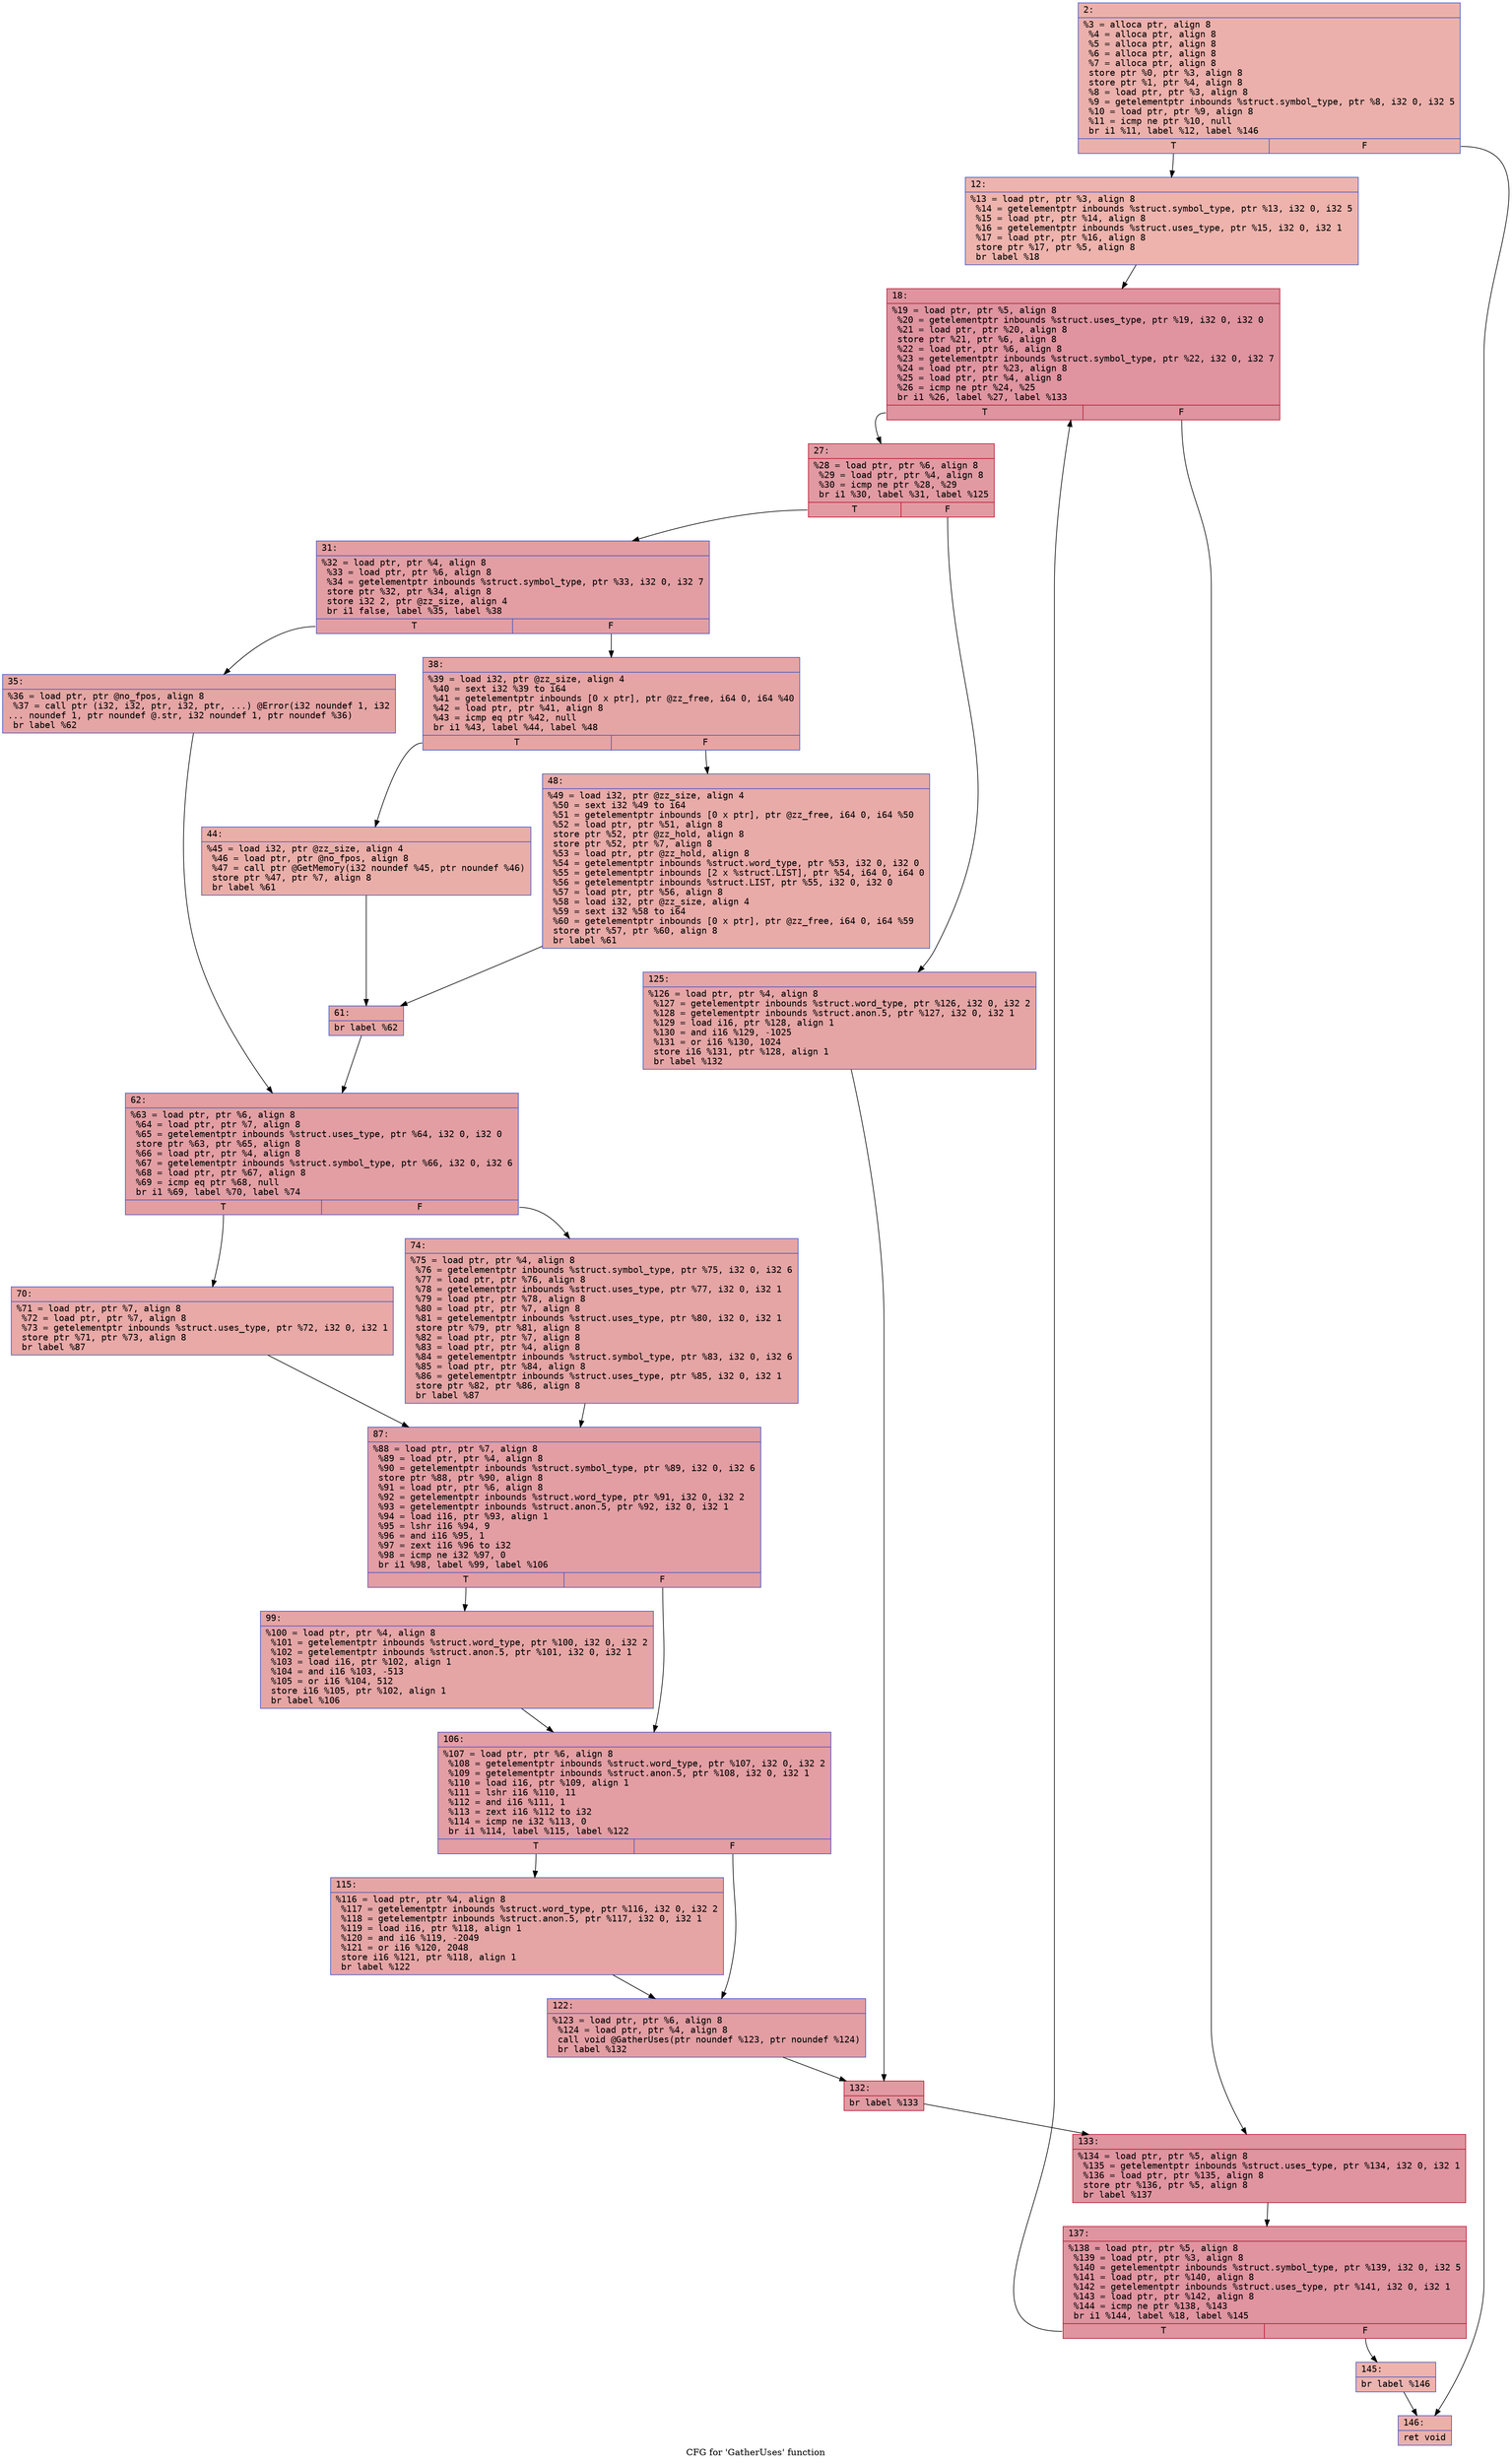 digraph "CFG for 'GatherUses' function" {
	label="CFG for 'GatherUses' function";

	Node0x6000002ce120 [shape=record,color="#3d50c3ff", style=filled, fillcolor="#d24b4070" fontname="Courier",label="{2:\l|  %3 = alloca ptr, align 8\l  %4 = alloca ptr, align 8\l  %5 = alloca ptr, align 8\l  %6 = alloca ptr, align 8\l  %7 = alloca ptr, align 8\l  store ptr %0, ptr %3, align 8\l  store ptr %1, ptr %4, align 8\l  %8 = load ptr, ptr %3, align 8\l  %9 = getelementptr inbounds %struct.symbol_type, ptr %8, i32 0, i32 5\l  %10 = load ptr, ptr %9, align 8\l  %11 = icmp ne ptr %10, null\l  br i1 %11, label %12, label %146\l|{<s0>T|<s1>F}}"];
	Node0x6000002ce120:s0 -> Node0x6000002ce170[tooltip="2 -> 12\nProbability 62.50%" ];
	Node0x6000002ce120:s1 -> Node0x6000002ce850[tooltip="2 -> 146\nProbability 37.50%" ];
	Node0x6000002ce170 [shape=record,color="#3d50c3ff", style=filled, fillcolor="#d6524470" fontname="Courier",label="{12:\l|  %13 = load ptr, ptr %3, align 8\l  %14 = getelementptr inbounds %struct.symbol_type, ptr %13, i32 0, i32 5\l  %15 = load ptr, ptr %14, align 8\l  %16 = getelementptr inbounds %struct.uses_type, ptr %15, i32 0, i32 1\l  %17 = load ptr, ptr %16, align 8\l  store ptr %17, ptr %5, align 8\l  br label %18\l}"];
	Node0x6000002ce170 -> Node0x6000002ce1c0[tooltip="12 -> 18\nProbability 100.00%" ];
	Node0x6000002ce1c0 [shape=record,color="#b70d28ff", style=filled, fillcolor="#b70d2870" fontname="Courier",label="{18:\l|  %19 = load ptr, ptr %5, align 8\l  %20 = getelementptr inbounds %struct.uses_type, ptr %19, i32 0, i32 0\l  %21 = load ptr, ptr %20, align 8\l  store ptr %21, ptr %6, align 8\l  %22 = load ptr, ptr %6, align 8\l  %23 = getelementptr inbounds %struct.symbol_type, ptr %22, i32 0, i32 7\l  %24 = load ptr, ptr %23, align 8\l  %25 = load ptr, ptr %4, align 8\l  %26 = icmp ne ptr %24, %25\l  br i1 %26, label %27, label %133\l|{<s0>T|<s1>F}}"];
	Node0x6000002ce1c0:s0 -> Node0x6000002ce210[tooltip="18 -> 27\nProbability 62.50%" ];
	Node0x6000002ce1c0:s1 -> Node0x6000002ce760[tooltip="18 -> 133\nProbability 37.50%" ];
	Node0x6000002ce210 [shape=record,color="#b70d28ff", style=filled, fillcolor="#bb1b2c70" fontname="Courier",label="{27:\l|  %28 = load ptr, ptr %6, align 8\l  %29 = load ptr, ptr %4, align 8\l  %30 = icmp ne ptr %28, %29\l  br i1 %30, label %31, label %125\l|{<s0>T|<s1>F}}"];
	Node0x6000002ce210:s0 -> Node0x6000002ce260[tooltip="27 -> 31\nProbability 62.50%" ];
	Node0x6000002ce210:s1 -> Node0x6000002ce6c0[tooltip="27 -> 125\nProbability 37.50%" ];
	Node0x6000002ce260 [shape=record,color="#3d50c3ff", style=filled, fillcolor="#be242e70" fontname="Courier",label="{31:\l|  %32 = load ptr, ptr %4, align 8\l  %33 = load ptr, ptr %6, align 8\l  %34 = getelementptr inbounds %struct.symbol_type, ptr %33, i32 0, i32 7\l  store ptr %32, ptr %34, align 8\l  store i32 2, ptr @zz_size, align 4\l  br i1 false, label %35, label %38\l|{<s0>T|<s1>F}}"];
	Node0x6000002ce260:s0 -> Node0x6000002ce2b0[tooltip="31 -> 35\nProbability 50.00%" ];
	Node0x6000002ce260:s1 -> Node0x6000002ce300[tooltip="31 -> 38\nProbability 50.00%" ];
	Node0x6000002ce2b0 [shape=record,color="#3d50c3ff", style=filled, fillcolor="#c5333470" fontname="Courier",label="{35:\l|  %36 = load ptr, ptr @no_fpos, align 8\l  %37 = call ptr (i32, i32, ptr, i32, ptr, ...) @Error(i32 noundef 1, i32\l... noundef 1, ptr noundef @.str, i32 noundef 1, ptr noundef %36)\l  br label %62\l}"];
	Node0x6000002ce2b0 -> Node0x6000002ce440[tooltip="35 -> 62\nProbability 100.00%" ];
	Node0x6000002ce300 [shape=record,color="#3d50c3ff", style=filled, fillcolor="#c5333470" fontname="Courier",label="{38:\l|  %39 = load i32, ptr @zz_size, align 4\l  %40 = sext i32 %39 to i64\l  %41 = getelementptr inbounds [0 x ptr], ptr @zz_free, i64 0, i64 %40\l  %42 = load ptr, ptr %41, align 8\l  %43 = icmp eq ptr %42, null\l  br i1 %43, label %44, label %48\l|{<s0>T|<s1>F}}"];
	Node0x6000002ce300:s0 -> Node0x6000002ce350[tooltip="38 -> 44\nProbability 37.50%" ];
	Node0x6000002ce300:s1 -> Node0x6000002ce3a0[tooltip="38 -> 48\nProbability 62.50%" ];
	Node0x6000002ce350 [shape=record,color="#3d50c3ff", style=filled, fillcolor="#d0473d70" fontname="Courier",label="{44:\l|  %45 = load i32, ptr @zz_size, align 4\l  %46 = load ptr, ptr @no_fpos, align 8\l  %47 = call ptr @GetMemory(i32 noundef %45, ptr noundef %46)\l  store ptr %47, ptr %7, align 8\l  br label %61\l}"];
	Node0x6000002ce350 -> Node0x6000002ce3f0[tooltip="44 -> 61\nProbability 100.00%" ];
	Node0x6000002ce3a0 [shape=record,color="#3d50c3ff", style=filled, fillcolor="#cc403a70" fontname="Courier",label="{48:\l|  %49 = load i32, ptr @zz_size, align 4\l  %50 = sext i32 %49 to i64\l  %51 = getelementptr inbounds [0 x ptr], ptr @zz_free, i64 0, i64 %50\l  %52 = load ptr, ptr %51, align 8\l  store ptr %52, ptr @zz_hold, align 8\l  store ptr %52, ptr %7, align 8\l  %53 = load ptr, ptr @zz_hold, align 8\l  %54 = getelementptr inbounds %struct.word_type, ptr %53, i32 0, i32 0\l  %55 = getelementptr inbounds [2 x %struct.LIST], ptr %54, i64 0, i64 0\l  %56 = getelementptr inbounds %struct.LIST, ptr %55, i32 0, i32 0\l  %57 = load ptr, ptr %56, align 8\l  %58 = load i32, ptr @zz_size, align 4\l  %59 = sext i32 %58 to i64\l  %60 = getelementptr inbounds [0 x ptr], ptr @zz_free, i64 0, i64 %59\l  store ptr %57, ptr %60, align 8\l  br label %61\l}"];
	Node0x6000002ce3a0 -> Node0x6000002ce3f0[tooltip="48 -> 61\nProbability 100.00%" ];
	Node0x6000002ce3f0 [shape=record,color="#3d50c3ff", style=filled, fillcolor="#c5333470" fontname="Courier",label="{61:\l|  br label %62\l}"];
	Node0x6000002ce3f0 -> Node0x6000002ce440[tooltip="61 -> 62\nProbability 100.00%" ];
	Node0x6000002ce440 [shape=record,color="#3d50c3ff", style=filled, fillcolor="#be242e70" fontname="Courier",label="{62:\l|  %63 = load ptr, ptr %6, align 8\l  %64 = load ptr, ptr %7, align 8\l  %65 = getelementptr inbounds %struct.uses_type, ptr %64, i32 0, i32 0\l  store ptr %63, ptr %65, align 8\l  %66 = load ptr, ptr %4, align 8\l  %67 = getelementptr inbounds %struct.symbol_type, ptr %66, i32 0, i32 6\l  %68 = load ptr, ptr %67, align 8\l  %69 = icmp eq ptr %68, null\l  br i1 %69, label %70, label %74\l|{<s0>T|<s1>F}}"];
	Node0x6000002ce440:s0 -> Node0x6000002ce490[tooltip="62 -> 70\nProbability 37.50%" ];
	Node0x6000002ce440:s1 -> Node0x6000002ce4e0[tooltip="62 -> 74\nProbability 62.50%" ];
	Node0x6000002ce490 [shape=record,color="#3d50c3ff", style=filled, fillcolor="#ca3b3770" fontname="Courier",label="{70:\l|  %71 = load ptr, ptr %7, align 8\l  %72 = load ptr, ptr %7, align 8\l  %73 = getelementptr inbounds %struct.uses_type, ptr %72, i32 0, i32 1\l  store ptr %71, ptr %73, align 8\l  br label %87\l}"];
	Node0x6000002ce490 -> Node0x6000002ce530[tooltip="70 -> 87\nProbability 100.00%" ];
	Node0x6000002ce4e0 [shape=record,color="#3d50c3ff", style=filled, fillcolor="#c5333470" fontname="Courier",label="{74:\l|  %75 = load ptr, ptr %4, align 8\l  %76 = getelementptr inbounds %struct.symbol_type, ptr %75, i32 0, i32 6\l  %77 = load ptr, ptr %76, align 8\l  %78 = getelementptr inbounds %struct.uses_type, ptr %77, i32 0, i32 1\l  %79 = load ptr, ptr %78, align 8\l  %80 = load ptr, ptr %7, align 8\l  %81 = getelementptr inbounds %struct.uses_type, ptr %80, i32 0, i32 1\l  store ptr %79, ptr %81, align 8\l  %82 = load ptr, ptr %7, align 8\l  %83 = load ptr, ptr %4, align 8\l  %84 = getelementptr inbounds %struct.symbol_type, ptr %83, i32 0, i32 6\l  %85 = load ptr, ptr %84, align 8\l  %86 = getelementptr inbounds %struct.uses_type, ptr %85, i32 0, i32 1\l  store ptr %82, ptr %86, align 8\l  br label %87\l}"];
	Node0x6000002ce4e0 -> Node0x6000002ce530[tooltip="74 -> 87\nProbability 100.00%" ];
	Node0x6000002ce530 [shape=record,color="#3d50c3ff", style=filled, fillcolor="#be242e70" fontname="Courier",label="{87:\l|  %88 = load ptr, ptr %7, align 8\l  %89 = load ptr, ptr %4, align 8\l  %90 = getelementptr inbounds %struct.symbol_type, ptr %89, i32 0, i32 6\l  store ptr %88, ptr %90, align 8\l  %91 = load ptr, ptr %6, align 8\l  %92 = getelementptr inbounds %struct.word_type, ptr %91, i32 0, i32 2\l  %93 = getelementptr inbounds %struct.anon.5, ptr %92, i32 0, i32 1\l  %94 = load i16, ptr %93, align 1\l  %95 = lshr i16 %94, 9\l  %96 = and i16 %95, 1\l  %97 = zext i16 %96 to i32\l  %98 = icmp ne i32 %97, 0\l  br i1 %98, label %99, label %106\l|{<s0>T|<s1>F}}"];
	Node0x6000002ce530:s0 -> Node0x6000002ce580[tooltip="87 -> 99\nProbability 62.50%" ];
	Node0x6000002ce530:s1 -> Node0x6000002ce5d0[tooltip="87 -> 106\nProbability 37.50%" ];
	Node0x6000002ce580 [shape=record,color="#3d50c3ff", style=filled, fillcolor="#c5333470" fontname="Courier",label="{99:\l|  %100 = load ptr, ptr %4, align 8\l  %101 = getelementptr inbounds %struct.word_type, ptr %100, i32 0, i32 2\l  %102 = getelementptr inbounds %struct.anon.5, ptr %101, i32 0, i32 1\l  %103 = load i16, ptr %102, align 1\l  %104 = and i16 %103, -513\l  %105 = or i16 %104, 512\l  store i16 %105, ptr %102, align 1\l  br label %106\l}"];
	Node0x6000002ce580 -> Node0x6000002ce5d0[tooltip="99 -> 106\nProbability 100.00%" ];
	Node0x6000002ce5d0 [shape=record,color="#3d50c3ff", style=filled, fillcolor="#be242e70" fontname="Courier",label="{106:\l|  %107 = load ptr, ptr %6, align 8\l  %108 = getelementptr inbounds %struct.word_type, ptr %107, i32 0, i32 2\l  %109 = getelementptr inbounds %struct.anon.5, ptr %108, i32 0, i32 1\l  %110 = load i16, ptr %109, align 1\l  %111 = lshr i16 %110, 11\l  %112 = and i16 %111, 1\l  %113 = zext i16 %112 to i32\l  %114 = icmp ne i32 %113, 0\l  br i1 %114, label %115, label %122\l|{<s0>T|<s1>F}}"];
	Node0x6000002ce5d0:s0 -> Node0x6000002ce620[tooltip="106 -> 115\nProbability 62.50%" ];
	Node0x6000002ce5d0:s1 -> Node0x6000002ce670[tooltip="106 -> 122\nProbability 37.50%" ];
	Node0x6000002ce620 [shape=record,color="#3d50c3ff", style=filled, fillcolor="#c5333470" fontname="Courier",label="{115:\l|  %116 = load ptr, ptr %4, align 8\l  %117 = getelementptr inbounds %struct.word_type, ptr %116, i32 0, i32 2\l  %118 = getelementptr inbounds %struct.anon.5, ptr %117, i32 0, i32 1\l  %119 = load i16, ptr %118, align 1\l  %120 = and i16 %119, -2049\l  %121 = or i16 %120, 2048\l  store i16 %121, ptr %118, align 1\l  br label %122\l}"];
	Node0x6000002ce620 -> Node0x6000002ce670[tooltip="115 -> 122\nProbability 100.00%" ];
	Node0x6000002ce670 [shape=record,color="#3d50c3ff", style=filled, fillcolor="#be242e70" fontname="Courier",label="{122:\l|  %123 = load ptr, ptr %6, align 8\l  %124 = load ptr, ptr %4, align 8\l  call void @GatherUses(ptr noundef %123, ptr noundef %124)\l  br label %132\l}"];
	Node0x6000002ce670 -> Node0x6000002ce710[tooltip="122 -> 132\nProbability 100.00%" ];
	Node0x6000002ce6c0 [shape=record,color="#3d50c3ff", style=filled, fillcolor="#c5333470" fontname="Courier",label="{125:\l|  %126 = load ptr, ptr %4, align 8\l  %127 = getelementptr inbounds %struct.word_type, ptr %126, i32 0, i32 2\l  %128 = getelementptr inbounds %struct.anon.5, ptr %127, i32 0, i32 1\l  %129 = load i16, ptr %128, align 1\l  %130 = and i16 %129, -1025\l  %131 = or i16 %130, 1024\l  store i16 %131, ptr %128, align 1\l  br label %132\l}"];
	Node0x6000002ce6c0 -> Node0x6000002ce710[tooltip="125 -> 132\nProbability 100.00%" ];
	Node0x6000002ce710 [shape=record,color="#b70d28ff", style=filled, fillcolor="#bb1b2c70" fontname="Courier",label="{132:\l|  br label %133\l}"];
	Node0x6000002ce710 -> Node0x6000002ce760[tooltip="132 -> 133\nProbability 100.00%" ];
	Node0x6000002ce760 [shape=record,color="#b70d28ff", style=filled, fillcolor="#b70d2870" fontname="Courier",label="{133:\l|  %134 = load ptr, ptr %5, align 8\l  %135 = getelementptr inbounds %struct.uses_type, ptr %134, i32 0, i32 1\l  %136 = load ptr, ptr %135, align 8\l  store ptr %136, ptr %5, align 8\l  br label %137\l}"];
	Node0x6000002ce760 -> Node0x6000002ce7b0[tooltip="133 -> 137\nProbability 100.00%" ];
	Node0x6000002ce7b0 [shape=record,color="#b70d28ff", style=filled, fillcolor="#b70d2870" fontname="Courier",label="{137:\l|  %138 = load ptr, ptr %5, align 8\l  %139 = load ptr, ptr %3, align 8\l  %140 = getelementptr inbounds %struct.symbol_type, ptr %139, i32 0, i32 5\l  %141 = load ptr, ptr %140, align 8\l  %142 = getelementptr inbounds %struct.uses_type, ptr %141, i32 0, i32 1\l  %143 = load ptr, ptr %142, align 8\l  %144 = icmp ne ptr %138, %143\l  br i1 %144, label %18, label %145\l|{<s0>T|<s1>F}}"];
	Node0x6000002ce7b0:s0 -> Node0x6000002ce1c0[tooltip="137 -> 18\nProbability 96.88%" ];
	Node0x6000002ce7b0:s1 -> Node0x6000002ce800[tooltip="137 -> 145\nProbability 3.12%" ];
	Node0x6000002ce800 [shape=record,color="#3d50c3ff", style=filled, fillcolor="#d6524470" fontname="Courier",label="{145:\l|  br label %146\l}"];
	Node0x6000002ce800 -> Node0x6000002ce850[tooltip="145 -> 146\nProbability 100.00%" ];
	Node0x6000002ce850 [shape=record,color="#3d50c3ff", style=filled, fillcolor="#d24b4070" fontname="Courier",label="{146:\l|  ret void\l}"];
}
